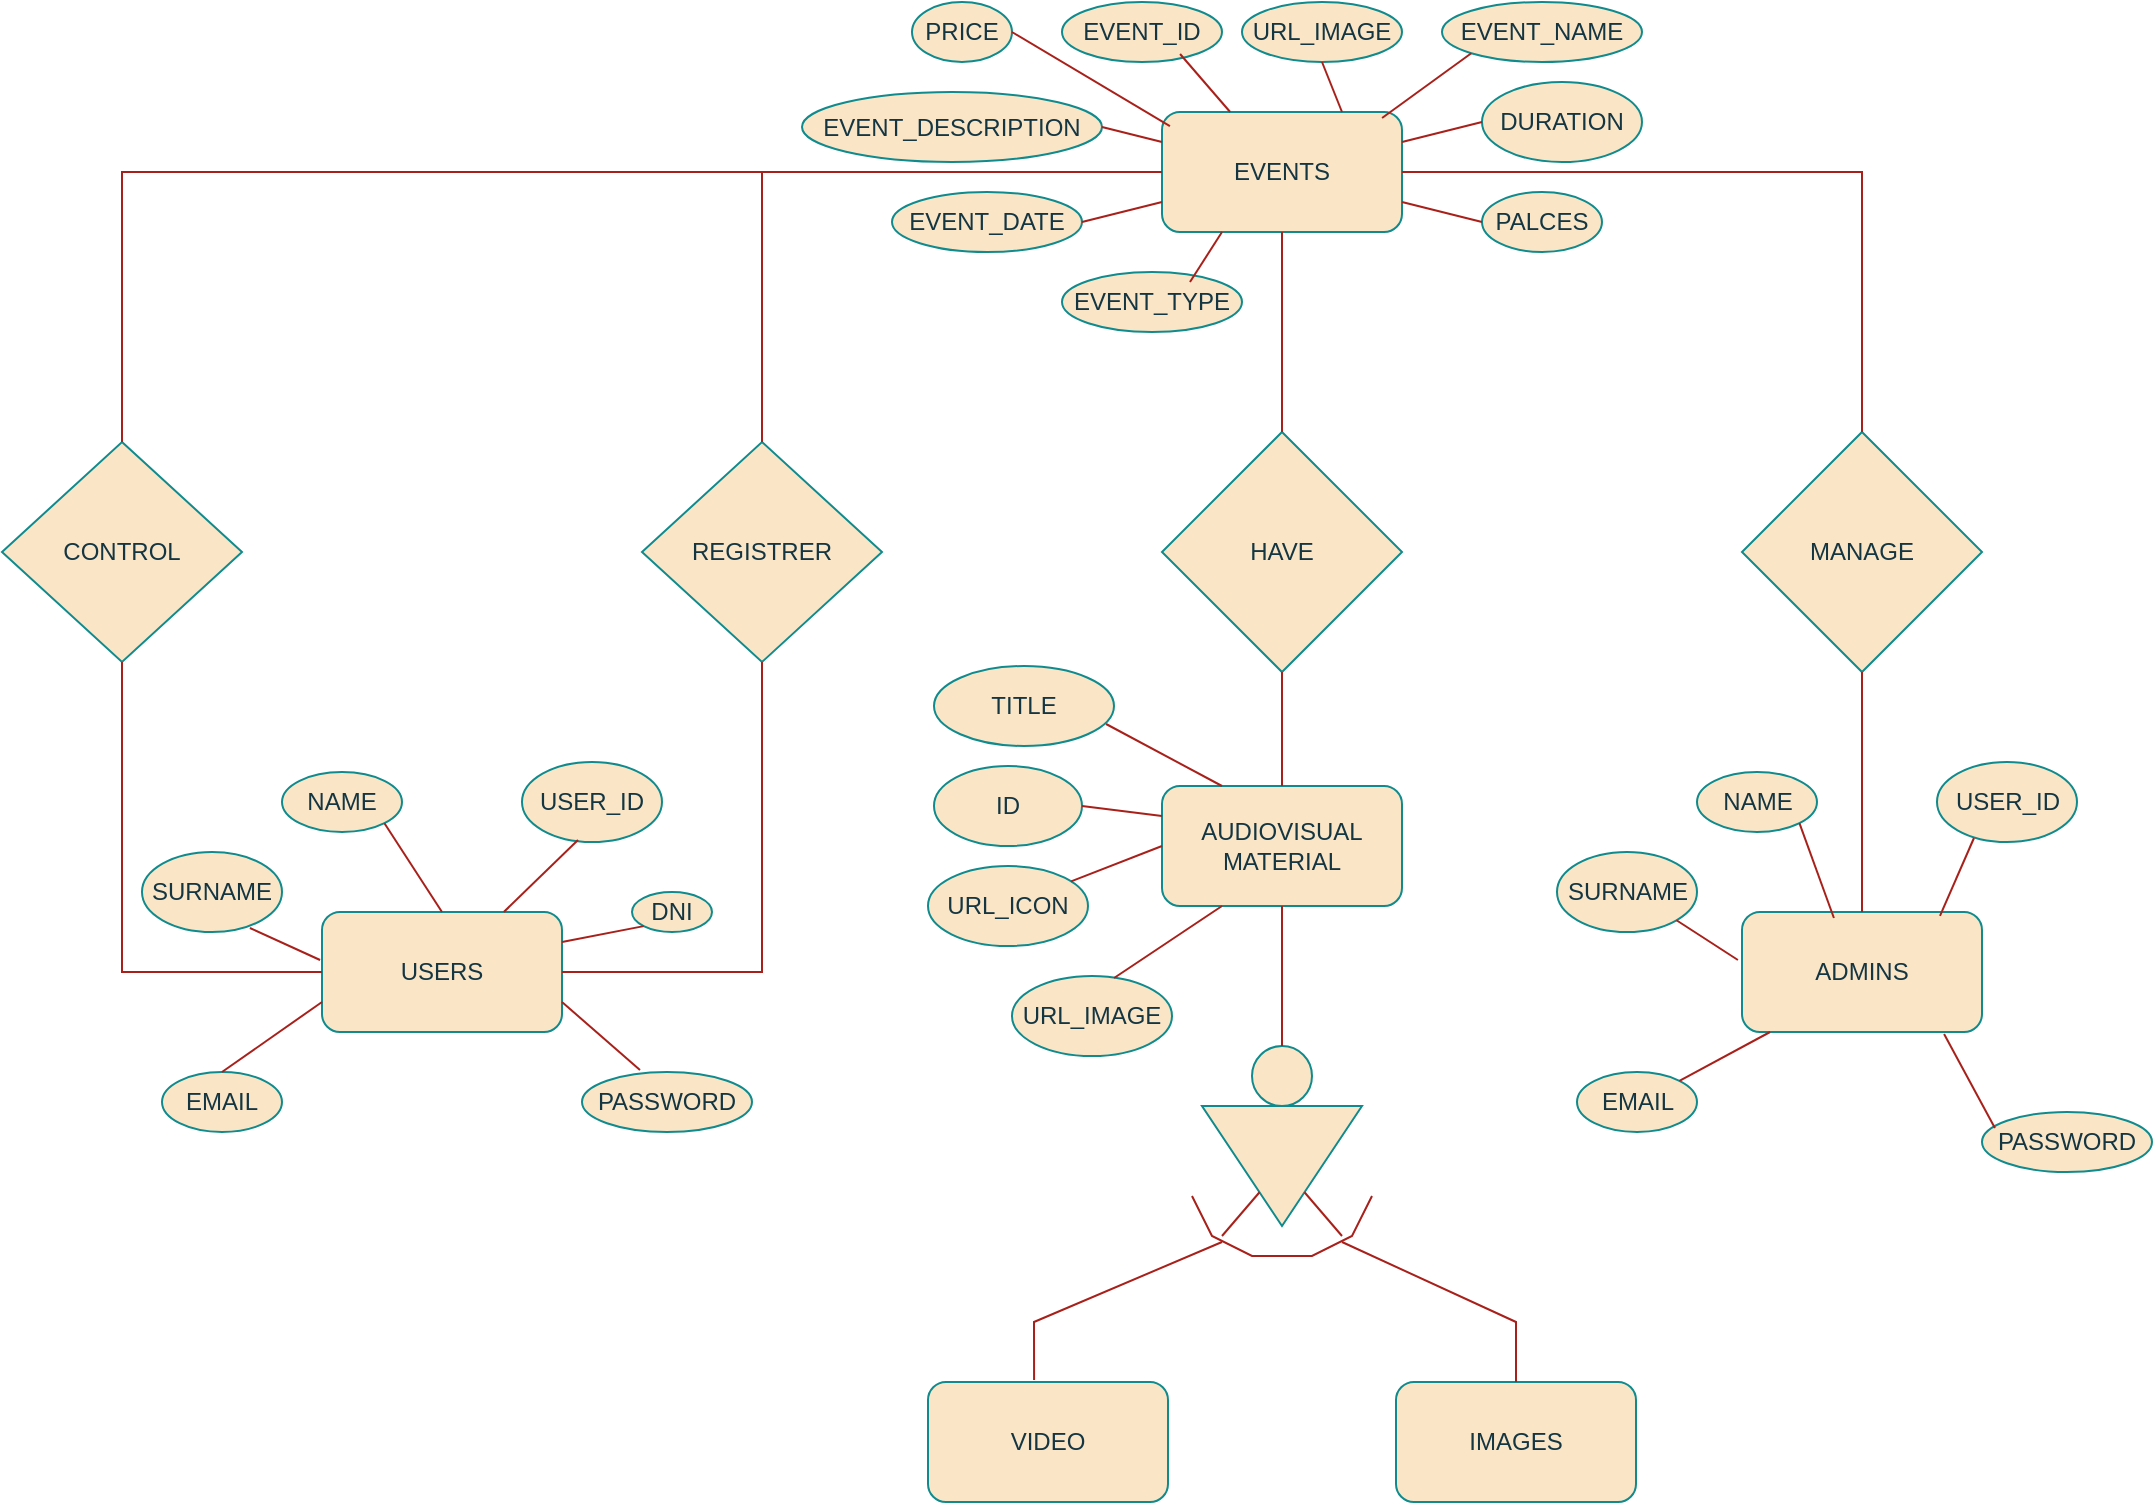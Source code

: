 <mxfile version="26.2.7">
  <diagram name="Página-1" id="r2lmJBkjOr9q9Da5gGD5">
    <mxGraphModel dx="2507" dy="874" grid="1" gridSize="10" guides="1" tooltips="1" connect="1" arrows="1" fold="1" page="1" pageScale="1" pageWidth="827" pageHeight="1169" math="0" shadow="0">
      <root>
        <mxCell id="0" />
        <mxCell id="1" parent="0" />
        <mxCell id="Ajes0fXNSLyTVFquIbNc-1" value="EVENTS" style="rounded=1;whiteSpace=wrap;html=1;labelBackgroundColor=none;fillColor=#FAE5C7;strokeColor=#0F8B8D;fontColor=#143642;" vertex="1" parent="1">
          <mxGeometry x="360" y="70" width="120" height="60" as="geometry" />
        </mxCell>
        <mxCell id="Ajes0fXNSLyTVFquIbNc-2" value="USERS" style="rounded=1;whiteSpace=wrap;html=1;labelBackgroundColor=none;fillColor=#FAE5C7;strokeColor=#0F8B8D;fontColor=#143642;" vertex="1" parent="1">
          <mxGeometry x="-60" y="470" width="120" height="60" as="geometry" />
        </mxCell>
        <mxCell id="Ajes0fXNSLyTVFquIbNc-3" value="AUDIOVISUAL MATERIAL" style="rounded=1;whiteSpace=wrap;html=1;labelBackgroundColor=none;fillColor=#FAE5C7;strokeColor=#0F8B8D;fontColor=#143642;" vertex="1" parent="1">
          <mxGeometry x="360" y="407" width="120" height="60" as="geometry" />
        </mxCell>
        <mxCell id="Ajes0fXNSLyTVFquIbNc-4" value="ADMINS" style="rounded=1;whiteSpace=wrap;html=1;labelBackgroundColor=none;fillColor=#FAE5C7;strokeColor=#0F8B8D;fontColor=#143642;" vertex="1" parent="1">
          <mxGeometry x="650" y="470" width="120" height="60" as="geometry" />
        </mxCell>
        <mxCell id="Ajes0fXNSLyTVFquIbNc-5" value="CONTROL" style="rhombus;whiteSpace=wrap;html=1;labelBackgroundColor=none;fillColor=#FAE5C7;strokeColor=#0F8B8D;fontColor=#143642;" vertex="1" parent="1">
          <mxGeometry x="-220" y="235" width="120" height="110" as="geometry" />
        </mxCell>
        <mxCell id="Ajes0fXNSLyTVFquIbNc-6" value="HAVE" style="rhombus;whiteSpace=wrap;html=1;labelBackgroundColor=none;fillColor=#FAE5C7;strokeColor=#0F8B8D;fontColor=#143642;" vertex="1" parent="1">
          <mxGeometry x="360" y="230" width="120" height="120" as="geometry" />
        </mxCell>
        <mxCell id="Ajes0fXNSLyTVFquIbNc-7" value="MANAGE" style="rhombus;whiteSpace=wrap;html=1;labelBackgroundColor=none;fillColor=#FAE5C7;strokeColor=#0F8B8D;fontColor=#143642;" vertex="1" parent="1">
          <mxGeometry x="650" y="230" width="120" height="120" as="geometry" />
        </mxCell>
        <mxCell id="Ajes0fXNSLyTVFquIbNc-8" value="" style="triangle;whiteSpace=wrap;html=1;rotation=90;labelBackgroundColor=none;fillColor=#FAE5C7;strokeColor=#0F8B8D;fontColor=#143642;" vertex="1" parent="1">
          <mxGeometry x="390" y="557" width="60" height="80" as="geometry" />
        </mxCell>
        <mxCell id="Ajes0fXNSLyTVFquIbNc-9" value="" style="ellipse;whiteSpace=wrap;html=1;aspect=fixed;labelBackgroundColor=none;fillColor=#FAE5C7;strokeColor=#0F8B8D;fontColor=#143642;" vertex="1" parent="1">
          <mxGeometry x="405" y="537" width="30" height="30" as="geometry" />
        </mxCell>
        <mxCell id="Ajes0fXNSLyTVFquIbNc-24" value="VIDEO" style="rounded=1;whiteSpace=wrap;html=1;labelBackgroundColor=none;fillColor=#FAE5C7;strokeColor=#0F8B8D;fontColor=#143642;" vertex="1" parent="1">
          <mxGeometry x="243" y="705" width="120" height="60" as="geometry" />
        </mxCell>
        <mxCell id="Ajes0fXNSLyTVFquIbNc-25" value="IMAGES" style="rounded=1;whiteSpace=wrap;html=1;labelBackgroundColor=none;fillColor=#FAE5C7;strokeColor=#0F8B8D;fontColor=#143642;" vertex="1" parent="1">
          <mxGeometry x="477" y="705" width="120" height="60" as="geometry" />
        </mxCell>
        <mxCell id="Ajes0fXNSLyTVFquIbNc-26" value="" style="endArrow=none;html=1;rounded=0;exitX=0.442;exitY=-0.017;exitDx=0;exitDy=0;exitPerimeter=0;labelBackgroundColor=none;strokeColor=#A8201A;fontColor=default;" edge="1" parent="1" source="Ajes0fXNSLyTVFquIbNc-24">
          <mxGeometry width="50" height="50" relative="1" as="geometry">
            <mxPoint x="230" y="550" as="sourcePoint" />
            <mxPoint x="390" y="635" as="targetPoint" />
            <Array as="points">
              <mxPoint x="296" y="675" />
            </Array>
          </mxGeometry>
        </mxCell>
        <mxCell id="Ajes0fXNSLyTVFquIbNc-27" value="" style="endArrow=none;html=1;rounded=0;exitX=0.5;exitY=0;exitDx=0;exitDy=0;labelBackgroundColor=none;strokeColor=#A8201A;fontColor=default;" edge="1" parent="1" source="Ajes0fXNSLyTVFquIbNc-25">
          <mxGeometry width="50" height="50" relative="1" as="geometry">
            <mxPoint x="230" y="550" as="sourcePoint" />
            <mxPoint x="450" y="635" as="targetPoint" />
            <Array as="points">
              <mxPoint x="537" y="675" />
            </Array>
          </mxGeometry>
        </mxCell>
        <mxCell id="Ajes0fXNSLyTVFquIbNc-28" value="" style="endArrow=none;html=1;rounded=0;strokeColor=#A8201A;fontColor=#143642;fillColor=#FAE5C7;entryX=1;entryY=0.5;entryDx=0;entryDy=0;exitX=0.5;exitY=0;exitDx=0;exitDy=0;" edge="1" parent="1" source="Ajes0fXNSLyTVFquIbNc-7" target="Ajes0fXNSLyTVFquIbNc-1">
          <mxGeometry width="50" height="50" relative="1" as="geometry">
            <mxPoint x="230" y="310" as="sourcePoint" />
            <mxPoint x="280" y="260" as="targetPoint" />
            <Array as="points">
              <mxPoint x="710" y="100" />
            </Array>
          </mxGeometry>
        </mxCell>
        <mxCell id="Ajes0fXNSLyTVFquIbNc-30" value="" style="endArrow=none;html=1;rounded=0;strokeColor=#A8201A;fontColor=#143642;fillColor=#FAE5C7;entryX=0;entryY=0.5;entryDx=0;entryDy=0;exitX=0.5;exitY=0;exitDx=0;exitDy=0;" edge="1" parent="1" source="Ajes0fXNSLyTVFquIbNc-5" target="Ajes0fXNSLyTVFquIbNc-1">
          <mxGeometry width="50" height="50" relative="1" as="geometry">
            <mxPoint x="230" y="310" as="sourcePoint" />
            <mxPoint x="280" y="260" as="targetPoint" />
            <Array as="points">
              <mxPoint x="-160" y="100" />
              <mxPoint x="-20" y="100" />
              <mxPoint x="110" y="100" />
            </Array>
          </mxGeometry>
        </mxCell>
        <mxCell id="Ajes0fXNSLyTVFquIbNc-31" value="" style="endArrow=none;html=1;rounded=0;strokeColor=#A8201A;fontColor=#143642;fillColor=#FAE5C7;exitX=0.5;exitY=1;exitDx=0;exitDy=0;" edge="1" parent="1" source="Ajes0fXNSLyTVFquIbNc-1" target="Ajes0fXNSLyTVFquIbNc-6">
          <mxGeometry width="50" height="50" relative="1" as="geometry">
            <mxPoint x="230" y="410" as="sourcePoint" />
            <mxPoint x="280" y="360" as="targetPoint" />
          </mxGeometry>
        </mxCell>
        <mxCell id="Ajes0fXNSLyTVFquIbNc-32" value="" style="endArrow=none;html=1;rounded=0;strokeColor=#A8201A;fontColor=#143642;fillColor=#FAE5C7;entryX=0.5;entryY=1;entryDx=0;entryDy=0;exitX=0.5;exitY=0;exitDx=0;exitDy=0;" edge="1" parent="1" source="Ajes0fXNSLyTVFquIbNc-3" target="Ajes0fXNSLyTVFquIbNc-6">
          <mxGeometry width="50" height="50" relative="1" as="geometry">
            <mxPoint x="230" y="410" as="sourcePoint" />
            <mxPoint x="280" y="360" as="targetPoint" />
          </mxGeometry>
        </mxCell>
        <mxCell id="Ajes0fXNSLyTVFquIbNc-33" value="" style="endArrow=none;html=1;rounded=0;strokeColor=#A8201A;fontColor=#143642;fillColor=#FAE5C7;entryX=0.5;entryY=1;entryDx=0;entryDy=0;exitX=0;exitY=0.5;exitDx=0;exitDy=0;" edge="1" parent="1" source="Ajes0fXNSLyTVFquIbNc-2" target="Ajes0fXNSLyTVFquIbNc-5">
          <mxGeometry width="50" height="50" relative="1" as="geometry">
            <mxPoint x="230" y="410" as="sourcePoint" />
            <mxPoint x="280" y="360" as="targetPoint" />
            <Array as="points">
              <mxPoint x="-160" y="500" />
            </Array>
          </mxGeometry>
        </mxCell>
        <mxCell id="Ajes0fXNSLyTVFquIbNc-34" value="" style="endArrow=none;html=1;rounded=0;strokeColor=#A8201A;fontColor=#143642;fillColor=#FAE5C7;entryX=0.5;entryY=1;entryDx=0;entryDy=0;exitX=0.5;exitY=0;exitDx=0;exitDy=0;" edge="1" parent="1" source="Ajes0fXNSLyTVFquIbNc-4" target="Ajes0fXNSLyTVFquIbNc-7">
          <mxGeometry width="50" height="50" relative="1" as="geometry">
            <mxPoint x="230" y="410" as="sourcePoint" />
            <mxPoint x="280" y="360" as="targetPoint" />
          </mxGeometry>
        </mxCell>
        <mxCell id="Ajes0fXNSLyTVFquIbNc-35" value="" style="endArrow=none;html=1;rounded=0;strokeColor=#A8201A;fontColor=#143642;fillColor=#FAE5C7;entryX=0.5;entryY=1;entryDx=0;entryDy=0;exitX=0.5;exitY=0;exitDx=0;exitDy=0;" edge="1" parent="1" source="Ajes0fXNSLyTVFquIbNc-9" target="Ajes0fXNSLyTVFquIbNc-3">
          <mxGeometry width="50" height="50" relative="1" as="geometry">
            <mxPoint x="420" y="507" as="sourcePoint" />
            <mxPoint x="280" y="397" as="targetPoint" />
          </mxGeometry>
        </mxCell>
        <mxCell id="Ajes0fXNSLyTVFquIbNc-36" value="" style="endArrow=none;html=1;rounded=0;strokeColor=#A8201A;fontColor=#143642;fillColor=#FAE5C7;" edge="1" parent="1">
          <mxGeometry width="50" height="50" relative="1" as="geometry">
            <mxPoint x="375" y="612" as="sourcePoint" />
            <mxPoint x="465" y="612" as="targetPoint" />
            <Array as="points">
              <mxPoint x="380" y="622" />
              <mxPoint x="385" y="632" />
              <mxPoint x="405" y="642" />
              <mxPoint x="420" y="642" />
              <mxPoint x="435" y="642" />
              <mxPoint x="455" y="632" />
            </Array>
          </mxGeometry>
        </mxCell>
        <mxCell id="Ajes0fXNSLyTVFquIbNc-38" value="" style="endArrow=none;html=1;rounded=0;strokeColor=#A8201A;fontColor=#143642;fillColor=#FAE5C7;" edge="1" parent="1" target="Ajes0fXNSLyTVFquIbNc-8">
          <mxGeometry width="50" height="50" relative="1" as="geometry">
            <mxPoint x="390" y="632" as="sourcePoint" />
            <mxPoint x="280" y="612" as="targetPoint" />
          </mxGeometry>
        </mxCell>
        <mxCell id="Ajes0fXNSLyTVFquIbNc-39" value="" style="endArrow=none;html=1;rounded=0;strokeColor=#A8201A;fontColor=#143642;fillColor=#FAE5C7;" edge="1" parent="1" target="Ajes0fXNSLyTVFquIbNc-8">
          <mxGeometry width="50" height="50" relative="1" as="geometry">
            <mxPoint x="450" y="632" as="sourcePoint" />
            <mxPoint x="490" y="582" as="targetPoint" />
          </mxGeometry>
        </mxCell>
        <mxCell id="Ajes0fXNSLyTVFquIbNc-44" value="URL_ICON" style="ellipse;whiteSpace=wrap;html=1;strokeColor=#0F8B8D;fontColor=#143642;fillColor=#FAE5C7;" vertex="1" parent="1">
          <mxGeometry x="243" y="447" width="80" height="40" as="geometry" />
        </mxCell>
        <mxCell id="Ajes0fXNSLyTVFquIbNc-52" value="ID" style="ellipse;whiteSpace=wrap;html=1;strokeColor=#0F8B8D;fontColor=#143642;fillColor=#FAE5C7;" vertex="1" parent="1">
          <mxGeometry x="246" y="397" width="74" height="40" as="geometry" />
        </mxCell>
        <mxCell id="Ajes0fXNSLyTVFquIbNc-53" value="URL_IMAGE" style="ellipse;whiteSpace=wrap;html=1;strokeColor=#0F8B8D;fontColor=#143642;fillColor=#FAE5C7;" vertex="1" parent="1">
          <mxGeometry x="285" y="502" width="80" height="40" as="geometry" />
        </mxCell>
        <mxCell id="Ajes0fXNSLyTVFquIbNc-56" value="" style="endArrow=none;html=1;rounded=0;strokeColor=#A8201A;fontColor=#143642;fillColor=#FAE5C7;entryX=0.638;entryY=0.025;entryDx=0;entryDy=0;entryPerimeter=0;exitX=0.25;exitY=1;exitDx=0;exitDy=0;" edge="1" parent="1" source="Ajes0fXNSLyTVFquIbNc-3" target="Ajes0fXNSLyTVFquIbNc-53">
          <mxGeometry width="50" height="50" relative="1" as="geometry">
            <mxPoint x="230" y="947" as="sourcePoint" />
            <mxPoint x="280" y="897" as="targetPoint" />
          </mxGeometry>
        </mxCell>
        <mxCell id="Ajes0fXNSLyTVFquIbNc-57" value="" style="endArrow=none;html=1;rounded=0;strokeColor=#A8201A;fontColor=#143642;fillColor=#FAE5C7;exitX=0;exitY=0.5;exitDx=0;exitDy=0;" edge="1" parent="1" source="Ajes0fXNSLyTVFquIbNc-3" target="Ajes0fXNSLyTVFquIbNc-44">
          <mxGeometry width="50" height="50" relative="1" as="geometry">
            <mxPoint x="230" y="947" as="sourcePoint" />
            <mxPoint x="280" y="897" as="targetPoint" />
          </mxGeometry>
        </mxCell>
        <mxCell id="Ajes0fXNSLyTVFquIbNc-58" value="EVENT_TYPE" style="ellipse;whiteSpace=wrap;html=1;strokeColor=#0F8B8D;fontColor=#143642;fillColor=#FAE5C7;" vertex="1" parent="1">
          <mxGeometry x="310" y="150" width="90" height="30" as="geometry" />
        </mxCell>
        <mxCell id="Ajes0fXNSLyTVFquIbNc-59" value="PRICE" style="ellipse;whiteSpace=wrap;html=1;strokeColor=#0F8B8D;fontColor=#143642;fillColor=#FAE5C7;" vertex="1" parent="1">
          <mxGeometry x="235" y="15" width="50" height="30" as="geometry" />
        </mxCell>
        <mxCell id="Ajes0fXNSLyTVFquIbNc-60" value="PALCES" style="ellipse;whiteSpace=wrap;html=1;strokeColor=#0F8B8D;fontColor=#143642;fillColor=#FAE5C7;" vertex="1" parent="1">
          <mxGeometry x="520" y="110" width="60" height="30" as="geometry" />
        </mxCell>
        <mxCell id="Ajes0fXNSLyTVFquIbNc-61" value="DURATION" style="ellipse;whiteSpace=wrap;html=1;strokeColor=#0F8B8D;fontColor=#143642;fillColor=#FAE5C7;" vertex="1" parent="1">
          <mxGeometry x="520" y="55" width="80" height="40" as="geometry" />
        </mxCell>
        <mxCell id="Ajes0fXNSLyTVFquIbNc-62" value="EVENT_DATE" style="ellipse;whiteSpace=wrap;html=1;strokeColor=#0F8B8D;fontColor=#143642;fillColor=#FAE5C7;" vertex="1" parent="1">
          <mxGeometry x="225" y="110" width="95" height="30" as="geometry" />
        </mxCell>
        <mxCell id="Ajes0fXNSLyTVFquIbNc-63" value="EVENT_DESCRIPTION" style="ellipse;whiteSpace=wrap;html=1;strokeColor=#0F8B8D;fontColor=#143642;fillColor=#FAE5C7;" vertex="1" parent="1">
          <mxGeometry x="180" y="60" width="150" height="35" as="geometry" />
        </mxCell>
        <mxCell id="Ajes0fXNSLyTVFquIbNc-64" value="URL_IMAGE" style="ellipse;whiteSpace=wrap;html=1;strokeColor=#0F8B8D;fontColor=#143642;fillColor=#FAE5C7;" vertex="1" parent="1">
          <mxGeometry x="400" y="15" width="80" height="30" as="geometry" />
        </mxCell>
        <mxCell id="Ajes0fXNSLyTVFquIbNc-65" value="EVENT_NAME" style="ellipse;whiteSpace=wrap;html=1;strokeColor=#0F8B8D;fontColor=#143642;fillColor=#FAE5C7;" vertex="1" parent="1">
          <mxGeometry x="500" y="15" width="100" height="30" as="geometry" />
        </mxCell>
        <mxCell id="Ajes0fXNSLyTVFquIbNc-66" value="EVENT_ID" style="ellipse;whiteSpace=wrap;html=1;strokeColor=#0F8B8D;fontColor=#143642;fillColor=#FAE5C7;" vertex="1" parent="1">
          <mxGeometry x="310" y="15" width="80" height="30" as="geometry" />
        </mxCell>
        <mxCell id="Ajes0fXNSLyTVFquIbNc-67" value="" style="endArrow=none;html=1;rounded=0;strokeColor=#A8201A;fontColor=#143642;fillColor=#FAE5C7;entryX=1;entryY=0.5;entryDx=0;entryDy=0;exitX=0;exitY=0.75;exitDx=0;exitDy=0;" edge="1" parent="1" source="Ajes0fXNSLyTVFquIbNc-1" target="Ajes0fXNSLyTVFquIbNc-62">
          <mxGeometry width="50" height="50" relative="1" as="geometry">
            <mxPoint x="230" y="410" as="sourcePoint" />
            <mxPoint x="280" y="360" as="targetPoint" />
          </mxGeometry>
        </mxCell>
        <mxCell id="Ajes0fXNSLyTVFquIbNc-68" value="" style="endArrow=none;html=1;rounded=0;strokeColor=#A8201A;fontColor=#143642;fillColor=#FAE5C7;entryX=1;entryY=0.5;entryDx=0;entryDy=0;exitX=0;exitY=0.25;exitDx=0;exitDy=0;" edge="1" parent="1" source="Ajes0fXNSLyTVFquIbNc-1" target="Ajes0fXNSLyTVFquIbNc-63">
          <mxGeometry width="50" height="50" relative="1" as="geometry">
            <mxPoint x="230" y="410" as="sourcePoint" />
            <mxPoint x="280" y="360" as="targetPoint" />
          </mxGeometry>
        </mxCell>
        <mxCell id="Ajes0fXNSLyTVFquIbNc-69" value="" style="endArrow=none;html=1;rounded=0;strokeColor=#A8201A;fontColor=#143642;fillColor=#FAE5C7;entryX=1;entryY=0.5;entryDx=0;entryDy=0;exitX=0.033;exitY=0.117;exitDx=0;exitDy=0;exitPerimeter=0;" edge="1" parent="1" source="Ajes0fXNSLyTVFquIbNc-1" target="Ajes0fXNSLyTVFquIbNc-59">
          <mxGeometry width="50" height="50" relative="1" as="geometry">
            <mxPoint x="230" y="410" as="sourcePoint" />
            <mxPoint x="280" y="360" as="targetPoint" />
          </mxGeometry>
        </mxCell>
        <mxCell id="Ajes0fXNSLyTVFquIbNc-70" value="" style="endArrow=none;html=1;rounded=0;strokeColor=#A8201A;fontColor=#143642;fillColor=#FAE5C7;entryX=0.738;entryY=0.867;entryDx=0;entryDy=0;entryPerimeter=0;" edge="1" parent="1" source="Ajes0fXNSLyTVFquIbNc-1" target="Ajes0fXNSLyTVFquIbNc-66">
          <mxGeometry width="50" height="50" relative="1" as="geometry">
            <mxPoint x="230" y="410" as="sourcePoint" />
            <mxPoint x="280" y="360" as="targetPoint" />
          </mxGeometry>
        </mxCell>
        <mxCell id="Ajes0fXNSLyTVFquIbNc-71" value="" style="endArrow=none;html=1;rounded=0;strokeColor=#A8201A;fontColor=#143642;fillColor=#FAE5C7;entryX=0.5;entryY=1;entryDx=0;entryDy=0;exitX=0.75;exitY=0;exitDx=0;exitDy=0;" edge="1" parent="1" source="Ajes0fXNSLyTVFquIbNc-1" target="Ajes0fXNSLyTVFquIbNc-64">
          <mxGeometry width="50" height="50" relative="1" as="geometry">
            <mxPoint x="230" y="410" as="sourcePoint" />
            <mxPoint x="280" y="360" as="targetPoint" />
          </mxGeometry>
        </mxCell>
        <mxCell id="Ajes0fXNSLyTVFquIbNc-72" value="" style="endArrow=none;html=1;rounded=0;strokeColor=#A8201A;fontColor=#143642;fillColor=#FAE5C7;entryX=0;entryY=1;entryDx=0;entryDy=0;exitX=0.917;exitY=0.05;exitDx=0;exitDy=0;exitPerimeter=0;" edge="1" parent="1" source="Ajes0fXNSLyTVFquIbNc-1" target="Ajes0fXNSLyTVFquIbNc-65">
          <mxGeometry width="50" height="50" relative="1" as="geometry">
            <mxPoint x="230" y="410" as="sourcePoint" />
            <mxPoint x="280" y="360" as="targetPoint" />
          </mxGeometry>
        </mxCell>
        <mxCell id="Ajes0fXNSLyTVFquIbNc-73" value="" style="endArrow=none;html=1;rounded=0;strokeColor=#A8201A;fontColor=#143642;fillColor=#FAE5C7;entryX=0;entryY=0.5;entryDx=0;entryDy=0;exitX=1;exitY=0.25;exitDx=0;exitDy=0;" edge="1" parent="1" source="Ajes0fXNSLyTVFquIbNc-1" target="Ajes0fXNSLyTVFquIbNc-61">
          <mxGeometry width="50" height="50" relative="1" as="geometry">
            <mxPoint x="230" y="410" as="sourcePoint" />
            <mxPoint x="280" y="360" as="targetPoint" />
          </mxGeometry>
        </mxCell>
        <mxCell id="Ajes0fXNSLyTVFquIbNc-74" value="" style="endArrow=none;html=1;rounded=0;strokeColor=#A8201A;fontColor=#143642;fillColor=#FAE5C7;entryX=0;entryY=0.5;entryDx=0;entryDy=0;exitX=1;exitY=0.75;exitDx=0;exitDy=0;" edge="1" parent="1" source="Ajes0fXNSLyTVFquIbNc-1" target="Ajes0fXNSLyTVFquIbNc-60">
          <mxGeometry width="50" height="50" relative="1" as="geometry">
            <mxPoint x="230" y="410" as="sourcePoint" />
            <mxPoint x="280" y="360" as="targetPoint" />
          </mxGeometry>
        </mxCell>
        <mxCell id="Ajes0fXNSLyTVFquIbNc-75" value="" style="endArrow=none;html=1;rounded=0;strokeColor=#A8201A;fontColor=#143642;fillColor=#FAE5C7;entryX=0.25;entryY=1;entryDx=0;entryDy=0;exitX=0.711;exitY=0.167;exitDx=0;exitDy=0;exitPerimeter=0;" edge="1" parent="1" source="Ajes0fXNSLyTVFquIbNc-58" target="Ajes0fXNSLyTVFquIbNc-1">
          <mxGeometry width="50" height="50" relative="1" as="geometry">
            <mxPoint x="230" y="210" as="sourcePoint" />
            <mxPoint x="280" y="160" as="targetPoint" />
          </mxGeometry>
        </mxCell>
        <mxCell id="Ajes0fXNSLyTVFquIbNc-76" value="PASSWORD" style="ellipse;whiteSpace=wrap;html=1;strokeColor=#0F8B8D;fontColor=#143642;fillColor=#FAE5C7;" vertex="1" parent="1">
          <mxGeometry x="70" y="550" width="85" height="30" as="geometry" />
        </mxCell>
        <mxCell id="Ajes0fXNSLyTVFquIbNc-77" value="REGISTRER" style="rhombus;whiteSpace=wrap;html=1;strokeColor=#0F8B8D;fontColor=#143642;fillColor=#FAE5C7;" vertex="1" parent="1">
          <mxGeometry x="100" y="235" width="120" height="110" as="geometry" />
        </mxCell>
        <mxCell id="Ajes0fXNSLyTVFquIbNc-78" value="" style="endArrow=none;html=1;rounded=0;strokeColor=#A8201A;fontColor=#143642;fillColor=#FAE5C7;exitX=0.5;exitY=0;exitDx=0;exitDy=0;" edge="1" parent="1" source="Ajes0fXNSLyTVFquIbNc-77">
          <mxGeometry width="50" height="50" relative="1" as="geometry">
            <mxPoint x="230" y="410" as="sourcePoint" />
            <mxPoint x="160" y="100" as="targetPoint" />
          </mxGeometry>
        </mxCell>
        <mxCell id="Ajes0fXNSLyTVFquIbNc-79" value="" style="endArrow=none;html=1;rounded=0;strokeColor=#A8201A;fontColor=#143642;fillColor=#FAE5C7;exitX=1;exitY=0.5;exitDx=0;exitDy=0;entryX=0.5;entryY=1;entryDx=0;entryDy=0;" edge="1" parent="1" source="Ajes0fXNSLyTVFquIbNc-2" target="Ajes0fXNSLyTVFquIbNc-77">
          <mxGeometry width="50" height="50" relative="1" as="geometry">
            <mxPoint x="230" y="410" as="sourcePoint" />
            <mxPoint x="280" y="360" as="targetPoint" />
            <Array as="points">
              <mxPoint x="160" y="500" />
            </Array>
          </mxGeometry>
        </mxCell>
        <mxCell id="Ajes0fXNSLyTVFquIbNc-80" value="USER_ID" style="ellipse;whiteSpace=wrap;html=1;strokeColor=#0F8B8D;fontColor=#143642;fillColor=#FAE5C7;" vertex="1" parent="1">
          <mxGeometry x="40" y="395" width="70" height="40" as="geometry" />
        </mxCell>
        <mxCell id="Ajes0fXNSLyTVFquIbNc-81" value="NAME" style="ellipse;whiteSpace=wrap;html=1;strokeColor=#0F8B8D;fontColor=#143642;fillColor=#FAE5C7;" vertex="1" parent="1">
          <mxGeometry x="-80" y="400" width="60" height="30" as="geometry" />
        </mxCell>
        <mxCell id="Ajes0fXNSLyTVFquIbNc-82" value="SURNAME" style="ellipse;whiteSpace=wrap;html=1;strokeColor=#0F8B8D;fontColor=#143642;fillColor=#FAE5C7;" vertex="1" parent="1">
          <mxGeometry x="-150" y="440" width="70" height="40" as="geometry" />
        </mxCell>
        <mxCell id="Ajes0fXNSLyTVFquIbNc-83" value="DNI" style="ellipse;whiteSpace=wrap;html=1;strokeColor=#0F8B8D;fontColor=#143642;fillColor=#FAE5C7;" vertex="1" parent="1">
          <mxGeometry x="95" y="460" width="40" height="20" as="geometry" />
        </mxCell>
        <mxCell id="Ajes0fXNSLyTVFquIbNc-84" value="EMAIL" style="ellipse;whiteSpace=wrap;html=1;strokeColor=#0F8B8D;fontColor=#143642;fillColor=#FAE5C7;" vertex="1" parent="1">
          <mxGeometry x="-140" y="550" width="60" height="30" as="geometry" />
        </mxCell>
        <mxCell id="Ajes0fXNSLyTVFquIbNc-85" value="" style="endArrow=none;html=1;rounded=0;strokeColor=#A8201A;fontColor=#143642;fillColor=#FAE5C7;exitX=0;exitY=1;exitDx=0;exitDy=0;entryX=1;entryY=0.25;entryDx=0;entryDy=0;" edge="1" parent="1" source="Ajes0fXNSLyTVFquIbNc-83" target="Ajes0fXNSLyTVFquIbNc-2">
          <mxGeometry width="50" height="50" relative="1" as="geometry">
            <mxPoint x="230" y="510" as="sourcePoint" />
            <mxPoint x="280" y="460" as="targetPoint" />
          </mxGeometry>
        </mxCell>
        <mxCell id="Ajes0fXNSLyTVFquIbNc-86" value="" style="endArrow=none;html=1;rounded=0;strokeColor=#A8201A;fontColor=#143642;fillColor=#FAE5C7;entryX=0.4;entryY=0.975;entryDx=0;entryDy=0;entryPerimeter=0;" edge="1" parent="1" source="Ajes0fXNSLyTVFquIbNc-2" target="Ajes0fXNSLyTVFquIbNc-80">
          <mxGeometry width="50" height="50" relative="1" as="geometry">
            <mxPoint x="230" y="510" as="sourcePoint" />
            <mxPoint x="280" y="460" as="targetPoint" />
          </mxGeometry>
        </mxCell>
        <mxCell id="Ajes0fXNSLyTVFquIbNc-87" value="" style="endArrow=none;html=1;rounded=0;strokeColor=#A8201A;fontColor=#143642;fillColor=#FAE5C7;exitX=0.341;exitY=-0.033;exitDx=0;exitDy=0;exitPerimeter=0;entryX=1;entryY=0.75;entryDx=0;entryDy=0;" edge="1" parent="1" source="Ajes0fXNSLyTVFquIbNc-76" target="Ajes0fXNSLyTVFquIbNc-2">
          <mxGeometry width="50" height="50" relative="1" as="geometry">
            <mxPoint x="230" y="510" as="sourcePoint" />
            <mxPoint x="280" y="460" as="targetPoint" />
          </mxGeometry>
        </mxCell>
        <mxCell id="Ajes0fXNSLyTVFquIbNc-88" value="" style="endArrow=none;html=1;rounded=0;strokeColor=#A8201A;fontColor=#143642;fillColor=#FAE5C7;exitX=0.5;exitY=0;exitDx=0;exitDy=0;entryX=0;entryY=0.75;entryDx=0;entryDy=0;" edge="1" parent="1" source="Ajes0fXNSLyTVFquIbNc-84" target="Ajes0fXNSLyTVFquIbNc-2">
          <mxGeometry width="50" height="50" relative="1" as="geometry">
            <mxPoint x="230" y="510" as="sourcePoint" />
            <mxPoint x="280" y="460" as="targetPoint" />
          </mxGeometry>
        </mxCell>
        <mxCell id="Ajes0fXNSLyTVFquIbNc-89" value="" style="endArrow=none;html=1;rounded=0;strokeColor=#A8201A;fontColor=#143642;fillColor=#FAE5C7;exitX=0.771;exitY=0.95;exitDx=0;exitDy=0;exitPerimeter=0;entryX=-0.008;entryY=0.4;entryDx=0;entryDy=0;entryPerimeter=0;" edge="1" parent="1" source="Ajes0fXNSLyTVFquIbNc-82" target="Ajes0fXNSLyTVFquIbNc-2">
          <mxGeometry width="50" height="50" relative="1" as="geometry">
            <mxPoint x="230" y="510" as="sourcePoint" />
            <mxPoint x="280" y="460" as="targetPoint" />
          </mxGeometry>
        </mxCell>
        <mxCell id="Ajes0fXNSLyTVFquIbNc-90" value="" style="endArrow=none;html=1;rounded=0;strokeColor=#A8201A;fontColor=#143642;fillColor=#FAE5C7;exitX=1;exitY=1;exitDx=0;exitDy=0;entryX=0.5;entryY=0;entryDx=0;entryDy=0;" edge="1" parent="1" source="Ajes0fXNSLyTVFquIbNc-81" target="Ajes0fXNSLyTVFquIbNc-2">
          <mxGeometry width="50" height="50" relative="1" as="geometry">
            <mxPoint x="230" y="510" as="sourcePoint" />
            <mxPoint x="10" y="450" as="targetPoint" />
          </mxGeometry>
        </mxCell>
        <mxCell id="Ajes0fXNSLyTVFquIbNc-91" value="TITLE" style="ellipse;whiteSpace=wrap;html=1;strokeColor=#0F8B8D;fontColor=#143642;fillColor=#FAE5C7;" vertex="1" parent="1">
          <mxGeometry x="246" y="347" width="90" height="40" as="geometry" />
        </mxCell>
        <mxCell id="Ajes0fXNSLyTVFquIbNc-92" value="" style="endArrow=none;html=1;rounded=0;strokeColor=#A8201A;fontColor=#143642;fillColor=#FAE5C7;entryX=1;entryY=0.5;entryDx=0;entryDy=0;exitX=0;exitY=0.25;exitDx=0;exitDy=0;" edge="1" parent="1" source="Ajes0fXNSLyTVFquIbNc-3" target="Ajes0fXNSLyTVFquIbNc-52">
          <mxGeometry width="50" height="50" relative="1" as="geometry">
            <mxPoint x="230" y="747" as="sourcePoint" />
            <mxPoint x="280" y="697" as="targetPoint" />
          </mxGeometry>
        </mxCell>
        <mxCell id="Ajes0fXNSLyTVFquIbNc-93" value="" style="endArrow=none;html=1;rounded=0;strokeColor=#A8201A;fontColor=#143642;fillColor=#FAE5C7;entryX=0.956;entryY=0.725;entryDx=0;entryDy=0;exitX=0.25;exitY=0;exitDx=0;exitDy=0;entryPerimeter=0;" edge="1" parent="1" source="Ajes0fXNSLyTVFquIbNc-3" target="Ajes0fXNSLyTVFquIbNc-91">
          <mxGeometry width="50" height="50" relative="1" as="geometry">
            <mxPoint x="230" y="747" as="sourcePoint" />
            <mxPoint x="280" y="697" as="targetPoint" />
          </mxGeometry>
        </mxCell>
        <mxCell id="Ajes0fXNSLyTVFquIbNc-94" value="PASSWORD" style="ellipse;whiteSpace=wrap;html=1;strokeColor=#0F8B8D;fontColor=#143642;fillColor=#FAE5C7;" vertex="1" parent="1">
          <mxGeometry x="770" y="570" width="85" height="30" as="geometry" />
        </mxCell>
        <mxCell id="Ajes0fXNSLyTVFquIbNc-95" value="USER_ID" style="ellipse;whiteSpace=wrap;html=1;strokeColor=#0F8B8D;fontColor=#143642;fillColor=#FAE5C7;" vertex="1" parent="1">
          <mxGeometry x="747.5" y="395" width="70" height="40" as="geometry" />
        </mxCell>
        <mxCell id="Ajes0fXNSLyTVFquIbNc-96" value="NAME" style="ellipse;whiteSpace=wrap;html=1;strokeColor=#0F8B8D;fontColor=#143642;fillColor=#FAE5C7;" vertex="1" parent="1">
          <mxGeometry x="627.5" y="400" width="60" height="30" as="geometry" />
        </mxCell>
        <mxCell id="Ajes0fXNSLyTVFquIbNc-97" value="SURNAME" style="ellipse;whiteSpace=wrap;html=1;strokeColor=#0F8B8D;fontColor=#143642;fillColor=#FAE5C7;" vertex="1" parent="1">
          <mxGeometry x="557.5" y="440" width="70" height="40" as="geometry" />
        </mxCell>
        <mxCell id="Ajes0fXNSLyTVFquIbNc-98" value="EMAIL" style="ellipse;whiteSpace=wrap;html=1;strokeColor=#0F8B8D;fontColor=#143642;fillColor=#FAE5C7;" vertex="1" parent="1">
          <mxGeometry x="567.5" y="550" width="60" height="30" as="geometry" />
        </mxCell>
        <mxCell id="Ajes0fXNSLyTVFquIbNc-99" value="" style="endArrow=none;html=1;rounded=0;strokeColor=#A8201A;fontColor=#143642;fillColor=#FAE5C7;entryX=0.264;entryY=0.95;entryDx=0;entryDy=0;entryPerimeter=0;exitX=0.825;exitY=0.033;exitDx=0;exitDy=0;exitPerimeter=0;" edge="1" parent="1" source="Ajes0fXNSLyTVFquIbNc-4" target="Ajes0fXNSLyTVFquIbNc-95">
          <mxGeometry width="50" height="50" relative="1" as="geometry">
            <mxPoint x="230" y="410" as="sourcePoint" />
            <mxPoint x="280" y="360" as="targetPoint" />
          </mxGeometry>
        </mxCell>
        <mxCell id="Ajes0fXNSLyTVFquIbNc-100" value="" style="endArrow=none;html=1;rounded=0;strokeColor=#A8201A;fontColor=#143642;fillColor=#FAE5C7;entryX=1;entryY=1;entryDx=0;entryDy=0;exitX=0.383;exitY=0.05;exitDx=0;exitDy=0;exitPerimeter=0;" edge="1" parent="1" source="Ajes0fXNSLyTVFquIbNc-4" target="Ajes0fXNSLyTVFquIbNc-96">
          <mxGeometry width="50" height="50" relative="1" as="geometry">
            <mxPoint x="230" y="410" as="sourcePoint" />
            <mxPoint x="280" y="360" as="targetPoint" />
          </mxGeometry>
        </mxCell>
        <mxCell id="Ajes0fXNSLyTVFquIbNc-101" value="" style="endArrow=none;html=1;rounded=0;strokeColor=#A8201A;fontColor=#143642;fillColor=#FAE5C7;entryX=1;entryY=1;entryDx=0;entryDy=0;exitX=-0.017;exitY=0.4;exitDx=0;exitDy=0;exitPerimeter=0;" edge="1" parent="1" source="Ajes0fXNSLyTVFquIbNc-4" target="Ajes0fXNSLyTVFquIbNc-97">
          <mxGeometry width="50" height="50" relative="1" as="geometry">
            <mxPoint x="230" y="410" as="sourcePoint" />
            <mxPoint x="280" y="360" as="targetPoint" />
          </mxGeometry>
        </mxCell>
        <mxCell id="Ajes0fXNSLyTVFquIbNc-102" value="" style="endArrow=none;html=1;rounded=0;strokeColor=#A8201A;fontColor=#143642;fillColor=#FAE5C7;entryX=1;entryY=0;entryDx=0;entryDy=0;exitX=0.117;exitY=1;exitDx=0;exitDy=0;exitPerimeter=0;" edge="1" parent="1" source="Ajes0fXNSLyTVFquIbNc-4" target="Ajes0fXNSLyTVFquIbNc-98">
          <mxGeometry width="50" height="50" relative="1" as="geometry">
            <mxPoint x="230" y="410" as="sourcePoint" />
            <mxPoint x="280" y="360" as="targetPoint" />
          </mxGeometry>
        </mxCell>
        <mxCell id="Ajes0fXNSLyTVFquIbNc-103" value="" style="endArrow=none;html=1;rounded=0;strokeColor=#A8201A;fontColor=#143642;fillColor=#FAE5C7;entryX=0.842;entryY=1.017;entryDx=0;entryDy=0;entryPerimeter=0;exitX=0.076;exitY=0.267;exitDx=0;exitDy=0;exitPerimeter=0;" edge="1" parent="1" source="Ajes0fXNSLyTVFquIbNc-94" target="Ajes0fXNSLyTVFquIbNc-4">
          <mxGeometry width="50" height="50" relative="1" as="geometry">
            <mxPoint x="230" y="410" as="sourcePoint" />
            <mxPoint x="280" y="360" as="targetPoint" />
          </mxGeometry>
        </mxCell>
      </root>
    </mxGraphModel>
  </diagram>
</mxfile>
